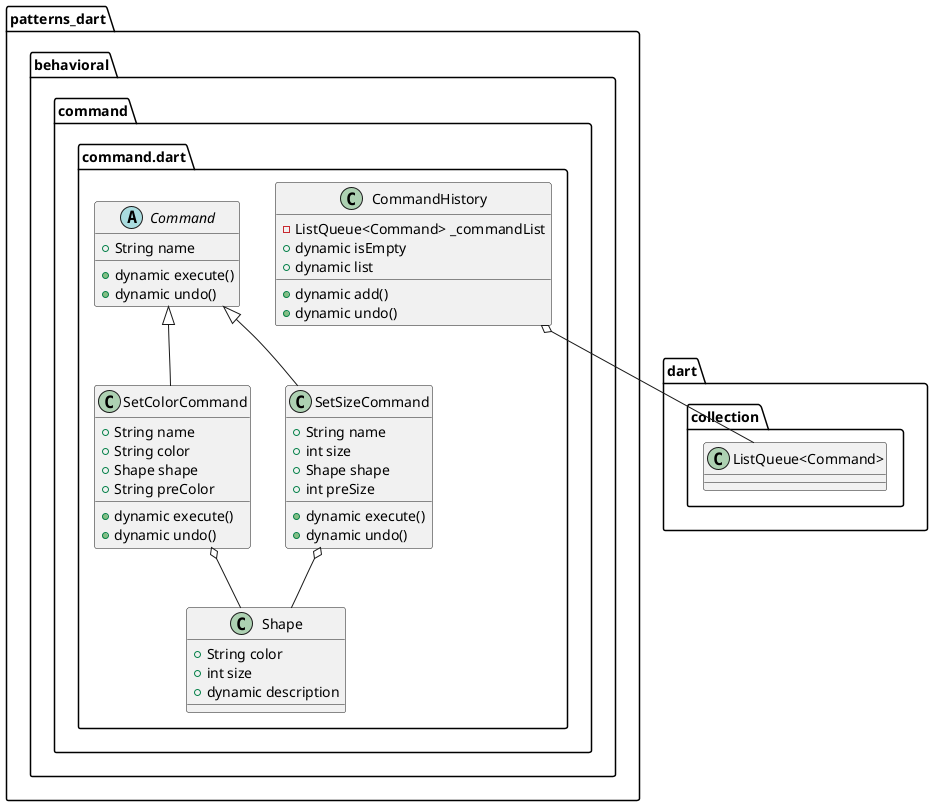 @startuml
set namespaceSeparator ::

abstract class "patterns_dart::behavioral::command::command.dart::Command" {
  +String name
  +dynamic execute()
  +dynamic undo()
}

class "patterns_dart::behavioral::command::command.dart::Shape" {
  +String color
  +int size
  +dynamic description
}

class "patterns_dart::behavioral::command::command.dart::SetColorCommand" {
  +String name
  +String color
  +Shape shape
  +String preColor
  +dynamic execute()
  +dynamic undo()
}

"patterns_dart::behavioral::command::command.dart::SetColorCommand" o-- "patterns_dart::behavioral::command::command.dart::Shape"
"patterns_dart::behavioral::command::command.dart::Command" <|-- "patterns_dart::behavioral::command::command.dart::SetColorCommand"

class "patterns_dart::behavioral::command::command.dart::SetSizeCommand" {
  +String name
  +int size
  +Shape shape
  +int preSize
  +dynamic execute()
  +dynamic undo()
}

"patterns_dart::behavioral::command::command.dart::SetSizeCommand" o-- "patterns_dart::behavioral::command::command.dart::Shape"
"patterns_dart::behavioral::command::command.dart::Command" <|-- "patterns_dart::behavioral::command::command.dart::SetSizeCommand"

class "patterns_dart::behavioral::command::command.dart::CommandHistory" {
  -ListQueue<Command> _commandList
  +dynamic isEmpty
  +dynamic list
  +dynamic add()
  +dynamic undo()
}

"patterns_dart::behavioral::command::command.dart::CommandHistory" o-- "dart::collection::ListQueue<Command>"


@enduml